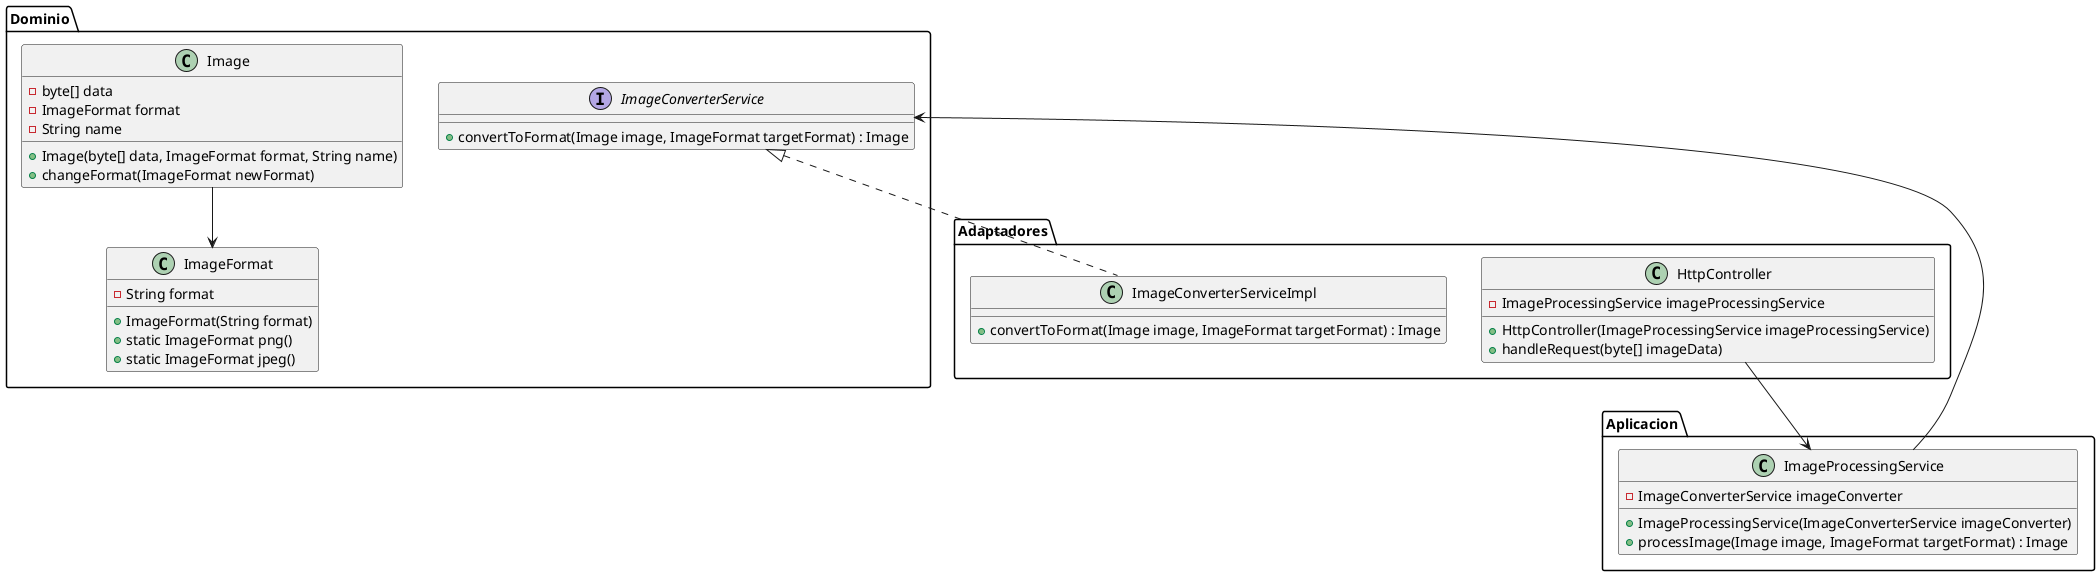 @startuml

!define ENTITY class
!define SERVICE interface
!define VALUE_OBJECT class
!define ADAPTER class
!define APPLICATION_SERVICE class

package Dominio {
    ENTITY Image {
        - byte[] data
        - ImageFormat format
        - String name
        + Image(byte[] data, ImageFormat format, String name)
        + changeFormat(ImageFormat newFormat)
    }

    VALUE_OBJECT ImageFormat {
        - String format
        + ImageFormat(String format)
        + static ImageFormat png()
        + static ImageFormat jpeg()
    }

    SERVICE ImageConverterService {
        + convertToFormat(Image image, ImageFormat targetFormat) : Image
    }
}

package Aplicacion {
    APPLICATION_SERVICE ImageProcessingService {
        - ImageConverterService imageConverter
        + ImageProcessingService(ImageConverterService imageConverter)
        + processImage(Image image, ImageFormat targetFormat) : Image
    }
}

package Adaptadores {
    ADAPTER HttpController {
        - ImageProcessingService imageProcessingService
        + HttpController(ImageProcessingService imageProcessingService)
        + handleRequest(byte[] imageData)
    }

    ADAPTER ImageConverterServiceImpl implements Dominio.ImageConverterService {
        + convertToFormat(Image image, ImageFormat targetFormat) : Image
    }
}

Dominio.Image  --> Dominio.ImageFormat
Aplicacion.ImageProcessingService  --> Dominio.ImageConverterService
Adaptadores.HttpController  -->  Aplicacion.ImageProcessingService


@enduml
